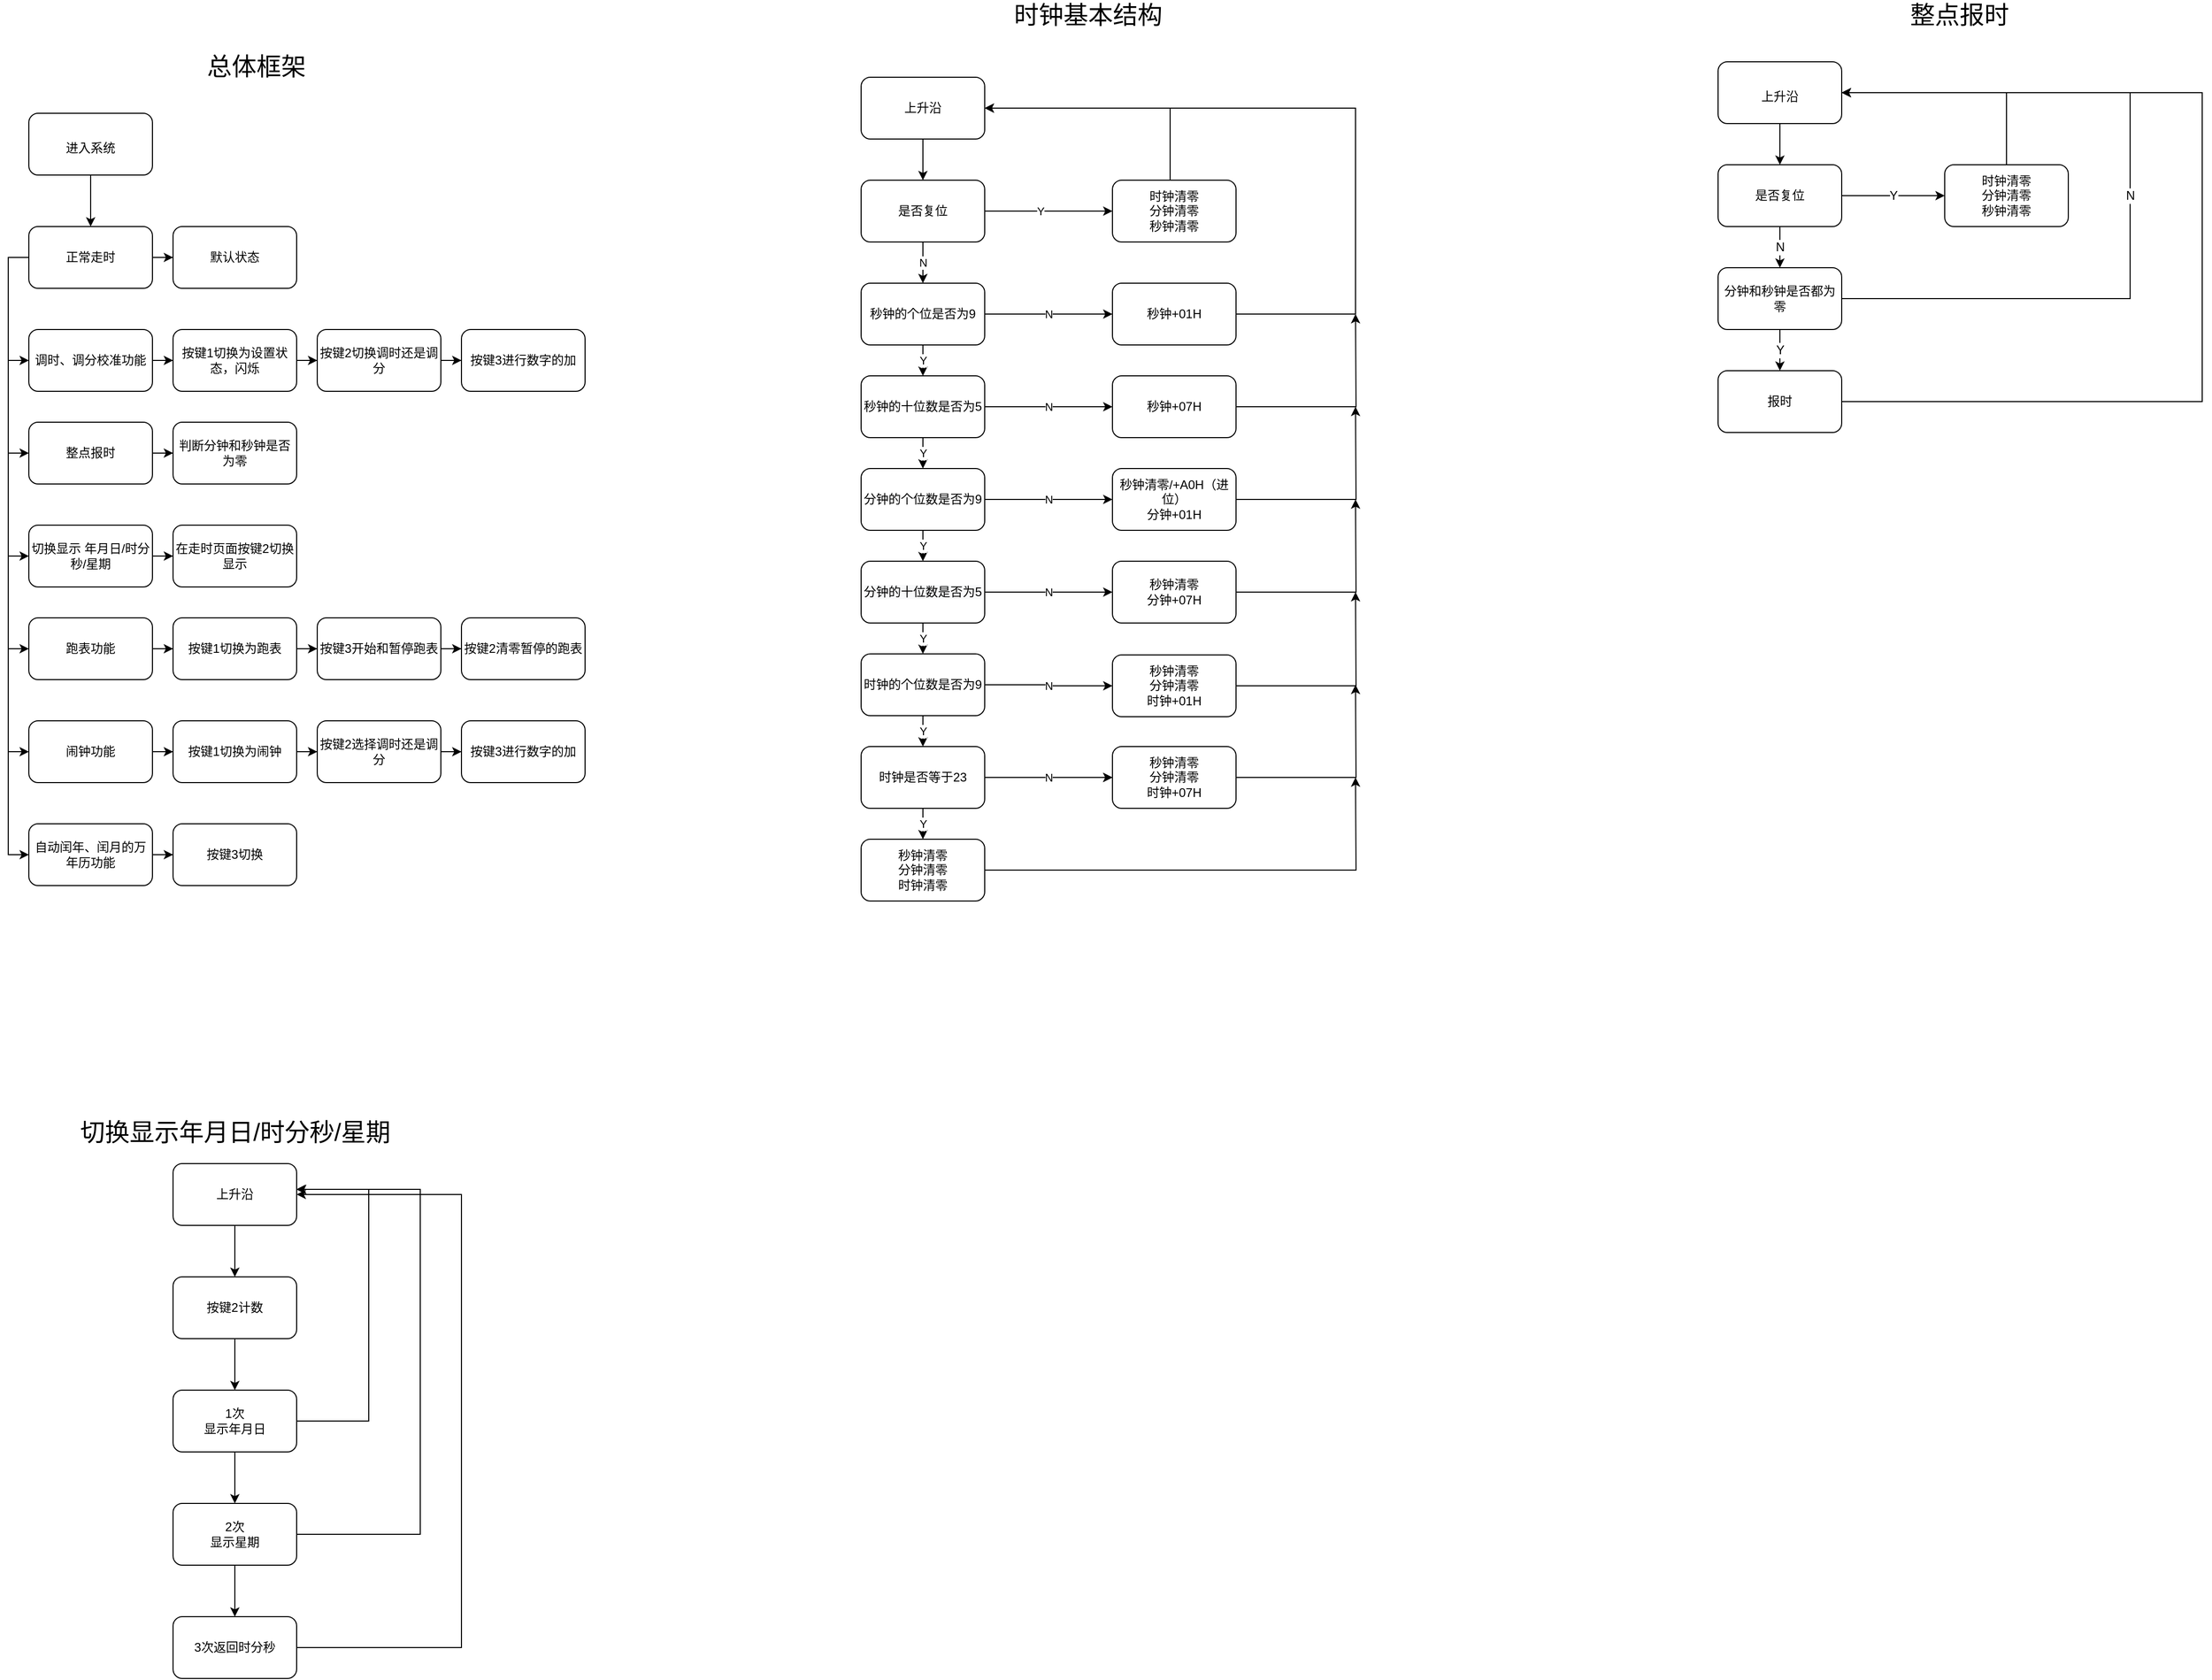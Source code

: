 <mxfile version="15.7.4" type="github">
  <diagram id="j-hfwfwADfFg2-2y4FFS" name="Page-1">
    <mxGraphModel dx="787" dy="786" grid="1" gridSize="10" guides="1" tooltips="1" connect="1" arrows="1" fold="1" page="1" pageScale="1" pageWidth="827" pageHeight="1169" math="0" shadow="0">
      <root>
        <mxCell id="0" />
        <mxCell id="1" parent="0" />
        <mxCell id="kllltfMufQYbzrhNUkab-3" style="edgeStyle=orthogonalEdgeStyle;rounded=0;orthogonalLoop=1;jettySize=auto;html=1;exitX=0.5;exitY=1;exitDx=0;exitDy=0;entryX=0.5;entryY=0;entryDx=0;entryDy=0;" parent="1" source="kllltfMufQYbzrhNUkab-1" target="kllltfMufQYbzrhNUkab-2" edge="1">
          <mxGeometry relative="1" as="geometry" />
        </mxCell>
        <mxCell id="kllltfMufQYbzrhNUkab-1" value="上升沿" style="rounded=1;whiteSpace=wrap;html=1;" parent="1" vertex="1">
          <mxGeometry x="1828" y="165" width="120" height="60" as="geometry" />
        </mxCell>
        <mxCell id="kllltfMufQYbzrhNUkab-5" value="N" style="edgeStyle=orthogonalEdgeStyle;rounded=0;orthogonalLoop=1;jettySize=auto;html=1;exitX=0.5;exitY=1;exitDx=0;exitDy=0;entryX=0.5;entryY=0;entryDx=0;entryDy=0;" parent="1" source="kllltfMufQYbzrhNUkab-2" target="kllltfMufQYbzrhNUkab-4" edge="1">
          <mxGeometry relative="1" as="geometry" />
        </mxCell>
        <mxCell id="kllltfMufQYbzrhNUkab-7" style="edgeStyle=orthogonalEdgeStyle;rounded=0;orthogonalLoop=1;jettySize=auto;html=1;exitX=1;exitY=0.5;exitDx=0;exitDy=0;entryX=0;entryY=0.5;entryDx=0;entryDy=0;" parent="1" source="kllltfMufQYbzrhNUkab-2" target="kllltfMufQYbzrhNUkab-6" edge="1">
          <mxGeometry relative="1" as="geometry" />
        </mxCell>
        <mxCell id="kllltfMufQYbzrhNUkab-8" value="Y" style="edgeLabel;html=1;align=center;verticalAlign=middle;resizable=0;points=[];" parent="kllltfMufQYbzrhNUkab-7" vertex="1" connectable="0">
          <mxGeometry x="-0.136" relative="1" as="geometry">
            <mxPoint as="offset" />
          </mxGeometry>
        </mxCell>
        <mxCell id="kllltfMufQYbzrhNUkab-2" value="是否复位" style="rounded=1;whiteSpace=wrap;html=1;" parent="1" vertex="1">
          <mxGeometry x="1828" y="265" width="120" height="60" as="geometry" />
        </mxCell>
        <mxCell id="kllltfMufQYbzrhNUkab-21" value="N" style="edgeStyle=orthogonalEdgeStyle;rounded=0;orthogonalLoop=1;jettySize=auto;html=1;" parent="1" source="kllltfMufQYbzrhNUkab-4" target="kllltfMufQYbzrhNUkab-20" edge="1">
          <mxGeometry relative="1" as="geometry" />
        </mxCell>
        <mxCell id="kllltfMufQYbzrhNUkab-24" value="Y" style="edgeStyle=orthogonalEdgeStyle;rounded=0;orthogonalLoop=1;jettySize=auto;html=1;" parent="1" source="kllltfMufQYbzrhNUkab-4" target="kllltfMufQYbzrhNUkab-10" edge="1">
          <mxGeometry relative="1" as="geometry" />
        </mxCell>
        <mxCell id="kllltfMufQYbzrhNUkab-4" value="秒钟的个位是否为9" style="rounded=1;whiteSpace=wrap;html=1;" parent="1" vertex="1">
          <mxGeometry x="1828" y="365" width="120" height="60" as="geometry" />
        </mxCell>
        <mxCell id="kllltfMufQYbzrhNUkab-9" style="edgeStyle=orthogonalEdgeStyle;rounded=0;orthogonalLoop=1;jettySize=auto;html=1;entryX=1;entryY=0.5;entryDx=0;entryDy=0;" parent="1" source="kllltfMufQYbzrhNUkab-6" target="kllltfMufQYbzrhNUkab-1" edge="1">
          <mxGeometry relative="1" as="geometry">
            <Array as="points">
              <mxPoint x="2128" y="195" />
            </Array>
          </mxGeometry>
        </mxCell>
        <mxCell id="kllltfMufQYbzrhNUkab-6" value="时钟清零&lt;br&gt;分钟清零&lt;br&gt;秒钟清零" style="rounded=1;whiteSpace=wrap;html=1;" parent="1" vertex="1">
          <mxGeometry x="2072" y="265" width="120" height="60" as="geometry" />
        </mxCell>
        <mxCell id="kllltfMufQYbzrhNUkab-25" value="Y" style="edgeStyle=orthogonalEdgeStyle;rounded=0;orthogonalLoop=1;jettySize=auto;html=1;" parent="1" source="kllltfMufQYbzrhNUkab-10" target="kllltfMufQYbzrhNUkab-17" edge="1">
          <mxGeometry relative="1" as="geometry" />
        </mxCell>
        <mxCell id="kllltfMufQYbzrhNUkab-26" value="N" style="edgeStyle=orthogonalEdgeStyle;rounded=0;orthogonalLoop=1;jettySize=auto;html=1;" parent="1" source="kllltfMufQYbzrhNUkab-10" target="kllltfMufQYbzrhNUkab-16" edge="1">
          <mxGeometry relative="1" as="geometry" />
        </mxCell>
        <mxCell id="kllltfMufQYbzrhNUkab-10" value="秒钟的十位数是否为5" style="rounded=1;whiteSpace=wrap;html=1;" parent="1" vertex="1">
          <mxGeometry x="1828" y="455" width="120" height="60" as="geometry" />
        </mxCell>
        <mxCell id="kllltfMufQYbzrhNUkab-45" style="edgeStyle=orthogonalEdgeStyle;rounded=0;orthogonalLoop=1;jettySize=auto;html=1;" parent="1" source="kllltfMufQYbzrhNUkab-16" edge="1">
          <mxGeometry relative="1" as="geometry">
            <mxPoint x="2308" y="395" as="targetPoint" />
          </mxGeometry>
        </mxCell>
        <mxCell id="kllltfMufQYbzrhNUkab-16" value="秒钟+07H" style="rounded=1;whiteSpace=wrap;html=1;" parent="1" vertex="1">
          <mxGeometry x="2072" y="455" width="120" height="60" as="geometry" />
        </mxCell>
        <mxCell id="kllltfMufQYbzrhNUkab-27" value="N" style="edgeStyle=orthogonalEdgeStyle;rounded=0;orthogonalLoop=1;jettySize=auto;html=1;" parent="1" source="kllltfMufQYbzrhNUkab-17" target="kllltfMufQYbzrhNUkab-23" edge="1">
          <mxGeometry relative="1" as="geometry" />
        </mxCell>
        <mxCell id="kllltfMufQYbzrhNUkab-28" value="Y" style="edgeStyle=orthogonalEdgeStyle;rounded=0;orthogonalLoop=1;jettySize=auto;html=1;" parent="1" source="kllltfMufQYbzrhNUkab-17" target="kllltfMufQYbzrhNUkab-22" edge="1">
          <mxGeometry relative="1" as="geometry" />
        </mxCell>
        <mxCell id="kllltfMufQYbzrhNUkab-17" value="分钟的个位数是否为9" style="rounded=1;whiteSpace=wrap;html=1;" parent="1" vertex="1">
          <mxGeometry x="1828" y="545" width="120" height="60" as="geometry" />
        </mxCell>
        <mxCell id="kllltfMufQYbzrhNUkab-44" style="edgeStyle=orthogonalEdgeStyle;rounded=0;orthogonalLoop=1;jettySize=auto;html=1;entryX=1;entryY=0.5;entryDx=0;entryDy=0;" parent="1" source="kllltfMufQYbzrhNUkab-20" target="kllltfMufQYbzrhNUkab-1" edge="1">
          <mxGeometry relative="1" as="geometry">
            <Array as="points">
              <mxPoint x="2308" y="395" />
              <mxPoint x="2308" y="195" />
            </Array>
          </mxGeometry>
        </mxCell>
        <mxCell id="kllltfMufQYbzrhNUkab-20" value="秒钟+01H" style="rounded=1;whiteSpace=wrap;html=1;" parent="1" vertex="1">
          <mxGeometry x="2072" y="365" width="120" height="60" as="geometry" />
        </mxCell>
        <mxCell id="kllltfMufQYbzrhNUkab-30" value="N" style="edgeStyle=orthogonalEdgeStyle;rounded=0;orthogonalLoop=1;jettySize=auto;html=1;" parent="1" source="kllltfMufQYbzrhNUkab-22" target="kllltfMufQYbzrhNUkab-29" edge="1">
          <mxGeometry relative="1" as="geometry" />
        </mxCell>
        <mxCell id="kllltfMufQYbzrhNUkab-34" value="Y" style="edgeStyle=orthogonalEdgeStyle;rounded=0;orthogonalLoop=1;jettySize=auto;html=1;" parent="1" source="kllltfMufQYbzrhNUkab-22" target="kllltfMufQYbzrhNUkab-32" edge="1">
          <mxGeometry relative="1" as="geometry" />
        </mxCell>
        <mxCell id="kllltfMufQYbzrhNUkab-22" value="&lt;span style=&quot;color: rgb(0 , 0 , 0) ; font-family: &amp;#34;helvetica&amp;#34; ; font-size: 12px ; font-style: normal ; font-weight: 400 ; letter-spacing: normal ; text-align: center ; text-indent: 0px ; text-transform: none ; word-spacing: 0px ; background-color: rgb(248 , 249 , 250) ; display: inline ; float: none&quot;&gt;分钟的十位数是否为5&lt;/span&gt;" style="rounded=1;whiteSpace=wrap;html=1;" parent="1" vertex="1">
          <mxGeometry x="1828" y="635" width="120" height="60" as="geometry" />
        </mxCell>
        <mxCell id="kllltfMufQYbzrhNUkab-46" style="edgeStyle=orthogonalEdgeStyle;rounded=0;orthogonalLoop=1;jettySize=auto;html=1;" parent="1" source="kllltfMufQYbzrhNUkab-23" edge="1">
          <mxGeometry relative="1" as="geometry">
            <mxPoint x="2308" y="485" as="targetPoint" />
          </mxGeometry>
        </mxCell>
        <mxCell id="kllltfMufQYbzrhNUkab-23" value="秒钟清零/+A0H（进位）&lt;br&gt;分钟+01H" style="rounded=1;whiteSpace=wrap;html=1;" parent="1" vertex="1">
          <mxGeometry x="2072" y="545" width="120" height="60" as="geometry" />
        </mxCell>
        <mxCell id="kllltfMufQYbzrhNUkab-47" style="edgeStyle=orthogonalEdgeStyle;rounded=0;orthogonalLoop=1;jettySize=auto;html=1;" parent="1" source="kllltfMufQYbzrhNUkab-29" edge="1">
          <mxGeometry relative="1" as="geometry">
            <mxPoint x="2308" y="575" as="targetPoint" />
          </mxGeometry>
        </mxCell>
        <mxCell id="kllltfMufQYbzrhNUkab-29" value="秒钟清零&lt;br&gt;分钟+07H" style="rounded=1;whiteSpace=wrap;html=1;" parent="1" vertex="1">
          <mxGeometry x="2072" y="635" width="120" height="60" as="geometry" />
        </mxCell>
        <mxCell id="kllltfMufQYbzrhNUkab-35" value="Y" style="edgeStyle=orthogonalEdgeStyle;rounded=0;orthogonalLoop=1;jettySize=auto;html=1;" parent="1" source="kllltfMufQYbzrhNUkab-32" target="kllltfMufQYbzrhNUkab-33" edge="1">
          <mxGeometry relative="1" as="geometry" />
        </mxCell>
        <mxCell id="kllltfMufQYbzrhNUkab-38" value="N" style="edgeStyle=orthogonalEdgeStyle;rounded=0;orthogonalLoop=1;jettySize=auto;html=1;" parent="1" source="kllltfMufQYbzrhNUkab-32" target="kllltfMufQYbzrhNUkab-36" edge="1">
          <mxGeometry relative="1" as="geometry" />
        </mxCell>
        <mxCell id="kllltfMufQYbzrhNUkab-32" value="&lt;span style=&quot;font-family: &amp;#34;helvetica&amp;#34;&quot;&gt;时钟的个位数是否为9&lt;/span&gt;" style="rounded=1;whiteSpace=wrap;html=1;" parent="1" vertex="1">
          <mxGeometry x="1828" y="725" width="120" height="60" as="geometry" />
        </mxCell>
        <mxCell id="kllltfMufQYbzrhNUkab-39" value="" style="edgeStyle=orthogonalEdgeStyle;rounded=0;orthogonalLoop=1;jettySize=auto;html=1;" parent="1" source="kllltfMufQYbzrhNUkab-33" target="kllltfMufQYbzrhNUkab-37" edge="1">
          <mxGeometry relative="1" as="geometry" />
        </mxCell>
        <mxCell id="kllltfMufQYbzrhNUkab-41" value="N" style="edgeStyle=orthogonalEdgeStyle;rounded=0;orthogonalLoop=1;jettySize=auto;html=1;" parent="1" source="kllltfMufQYbzrhNUkab-33" target="kllltfMufQYbzrhNUkab-37" edge="1">
          <mxGeometry relative="1" as="geometry" />
        </mxCell>
        <mxCell id="kllltfMufQYbzrhNUkab-43" value="Y" style="edgeStyle=orthogonalEdgeStyle;rounded=0;orthogonalLoop=1;jettySize=auto;html=1;" parent="1" source="kllltfMufQYbzrhNUkab-33" target="kllltfMufQYbzrhNUkab-42" edge="1">
          <mxGeometry relative="1" as="geometry" />
        </mxCell>
        <mxCell id="kllltfMufQYbzrhNUkab-33" value="&lt;span style=&quot;font-family: &amp;#34;helvetica&amp;#34;&quot;&gt;时钟是否等于23&lt;/span&gt;" style="rounded=1;whiteSpace=wrap;html=1;" parent="1" vertex="1">
          <mxGeometry x="1828" y="815" width="120" height="60" as="geometry" />
        </mxCell>
        <mxCell id="kllltfMufQYbzrhNUkab-48" style="edgeStyle=orthogonalEdgeStyle;rounded=0;orthogonalLoop=1;jettySize=auto;html=1;" parent="1" source="kllltfMufQYbzrhNUkab-36" edge="1">
          <mxGeometry relative="1" as="geometry">
            <mxPoint x="2308" y="665" as="targetPoint" />
          </mxGeometry>
        </mxCell>
        <mxCell id="kllltfMufQYbzrhNUkab-36" value="秒钟清零&lt;br&gt;分钟清零&lt;br&gt;时钟+01H" style="rounded=1;whiteSpace=wrap;html=1;" parent="1" vertex="1">
          <mxGeometry x="2072" y="726" width="120" height="60" as="geometry" />
        </mxCell>
        <mxCell id="kllltfMufQYbzrhNUkab-49" style="edgeStyle=orthogonalEdgeStyle;rounded=0;orthogonalLoop=1;jettySize=auto;html=1;" parent="1" source="kllltfMufQYbzrhNUkab-37" edge="1">
          <mxGeometry relative="1" as="geometry">
            <mxPoint x="2308" y="755" as="targetPoint" />
          </mxGeometry>
        </mxCell>
        <mxCell id="kllltfMufQYbzrhNUkab-37" value="&lt;span&gt;秒钟清零&lt;/span&gt;&lt;br&gt;&lt;span&gt;分钟清零&lt;/span&gt;&lt;br&gt;&lt;span&gt;时钟+07H&lt;/span&gt;" style="rounded=1;whiteSpace=wrap;html=1;" parent="1" vertex="1">
          <mxGeometry x="2072" y="815" width="120" height="60" as="geometry" />
        </mxCell>
        <mxCell id="kllltfMufQYbzrhNUkab-50" style="edgeStyle=orthogonalEdgeStyle;rounded=0;orthogonalLoop=1;jettySize=auto;html=1;" parent="1" source="kllltfMufQYbzrhNUkab-42" edge="1">
          <mxGeometry relative="1" as="geometry">
            <mxPoint x="2308" y="845" as="targetPoint" />
          </mxGeometry>
        </mxCell>
        <mxCell id="kllltfMufQYbzrhNUkab-42" value="&lt;span style=&quot;font-family: &amp;#34;helvetica&amp;#34;&quot;&gt;秒钟清零&lt;/span&gt;&lt;br style=&quot;font-family: &amp;#34;helvetica&amp;#34;&quot;&gt;&lt;span style=&quot;font-family: &amp;#34;helvetica&amp;#34;&quot;&gt;分钟清零&lt;br&gt;&lt;/span&gt;&lt;span style=&quot;font-family: &amp;#34;helvetica&amp;#34;&quot;&gt;时钟清零&lt;/span&gt;" style="rounded=1;whiteSpace=wrap;html=1;" parent="1" vertex="1">
          <mxGeometry x="1828" y="905" width="120" height="60" as="geometry" />
        </mxCell>
        <mxCell id="58QA114sEeceiY14fXUz-45" value="&lt;font style=&quot;font-size: 24px&quot;&gt;时钟基本结构&lt;/font&gt;" style="text;html=1;align=center;verticalAlign=middle;resizable=0;points=[];autosize=1;strokeColor=none;fillColor=none;" vertex="1" parent="1">
          <mxGeometry x="1968" y="95" width="160" height="20" as="geometry" />
        </mxCell>
        <mxCell id="58QA114sEeceiY14fXUz-48" value="总体框架" style="text;html=1;strokeColor=none;fillColor=none;align=center;verticalAlign=middle;whiteSpace=wrap;rounded=0;fontSize=24;" vertex="1" parent="1">
          <mxGeometry x="1131" y="140" width="220" height="30" as="geometry" />
        </mxCell>
        <mxCell id="58QA114sEeceiY14fXUz-52" value="" style="edgeStyle=orthogonalEdgeStyle;rounded=0;orthogonalLoop=1;jettySize=auto;html=1;fontSize=12;" edge="1" parent="1" source="58QA114sEeceiY14fXUz-49" target="58QA114sEeceiY14fXUz-50">
          <mxGeometry relative="1" as="geometry" />
        </mxCell>
        <mxCell id="58QA114sEeceiY14fXUz-49" value="&lt;font style=&quot;font-size: 12px&quot;&gt;进入系统&lt;/font&gt;" style="rounded=1;whiteSpace=wrap;html=1;fontSize=24;" vertex="1" parent="1">
          <mxGeometry x="1020" y="200" width="120" height="60" as="geometry" />
        </mxCell>
        <mxCell id="58QA114sEeceiY14fXUz-71" style="edgeStyle=orthogonalEdgeStyle;rounded=0;orthogonalLoop=1;jettySize=auto;html=1;exitX=0;exitY=0.5;exitDx=0;exitDy=0;entryX=0;entryY=0.5;entryDx=0;entryDy=0;fontSize=12;" edge="1" parent="1" source="58QA114sEeceiY14fXUz-50" target="58QA114sEeceiY14fXUz-53">
          <mxGeometry relative="1" as="geometry" />
        </mxCell>
        <mxCell id="58QA114sEeceiY14fXUz-72" style="edgeStyle=orthogonalEdgeStyle;rounded=0;orthogonalLoop=1;jettySize=auto;html=1;exitX=0;exitY=0.5;exitDx=0;exitDy=0;entryX=0;entryY=0.5;entryDx=0;entryDy=0;fontSize=12;" edge="1" parent="1" source="58QA114sEeceiY14fXUz-50" target="58QA114sEeceiY14fXUz-55">
          <mxGeometry relative="1" as="geometry" />
        </mxCell>
        <mxCell id="58QA114sEeceiY14fXUz-73" style="edgeStyle=orthogonalEdgeStyle;rounded=0;orthogonalLoop=1;jettySize=auto;html=1;exitX=0;exitY=0.5;exitDx=0;exitDy=0;entryX=0;entryY=0.5;entryDx=0;entryDy=0;fontSize=12;" edge="1" parent="1" source="58QA114sEeceiY14fXUz-50" target="58QA114sEeceiY14fXUz-58">
          <mxGeometry relative="1" as="geometry" />
        </mxCell>
        <mxCell id="58QA114sEeceiY14fXUz-74" style="edgeStyle=orthogonalEdgeStyle;rounded=0;orthogonalLoop=1;jettySize=auto;html=1;exitX=0;exitY=0.5;exitDx=0;exitDy=0;entryX=0;entryY=0.5;entryDx=0;entryDy=0;fontSize=12;" edge="1" parent="1" source="58QA114sEeceiY14fXUz-50" target="58QA114sEeceiY14fXUz-60">
          <mxGeometry relative="1" as="geometry" />
        </mxCell>
        <mxCell id="58QA114sEeceiY14fXUz-75" style="edgeStyle=orthogonalEdgeStyle;rounded=0;orthogonalLoop=1;jettySize=auto;html=1;exitX=0;exitY=0.5;exitDx=0;exitDy=0;entryX=0;entryY=0.5;entryDx=0;entryDy=0;fontSize=12;" edge="1" parent="1" source="58QA114sEeceiY14fXUz-50" target="58QA114sEeceiY14fXUz-57">
          <mxGeometry relative="1" as="geometry" />
        </mxCell>
        <mxCell id="58QA114sEeceiY14fXUz-76" style="edgeStyle=orthogonalEdgeStyle;rounded=0;orthogonalLoop=1;jettySize=auto;html=1;exitX=0;exitY=0.5;exitDx=0;exitDy=0;entryX=0;entryY=0.5;entryDx=0;entryDy=0;fontSize=12;" edge="1" parent="1" source="58QA114sEeceiY14fXUz-50" target="58QA114sEeceiY14fXUz-59">
          <mxGeometry relative="1" as="geometry" />
        </mxCell>
        <mxCell id="58QA114sEeceiY14fXUz-78" value="" style="edgeStyle=orthogonalEdgeStyle;rounded=0;orthogonalLoop=1;jettySize=auto;html=1;fontSize=12;" edge="1" parent="1" source="58QA114sEeceiY14fXUz-50" target="58QA114sEeceiY14fXUz-77">
          <mxGeometry relative="1" as="geometry" />
        </mxCell>
        <mxCell id="58QA114sEeceiY14fXUz-50" value="正常走时" style="rounded=1;whiteSpace=wrap;html=1;fontSize=12;" vertex="1" parent="1">
          <mxGeometry x="1020" y="310" width="120" height="60" as="geometry" />
        </mxCell>
        <mxCell id="58QA114sEeceiY14fXUz-80" value="" style="edgeStyle=orthogonalEdgeStyle;rounded=0;orthogonalLoop=1;jettySize=auto;html=1;fontSize=12;" edge="1" parent="1" source="58QA114sEeceiY14fXUz-53" target="58QA114sEeceiY14fXUz-79">
          <mxGeometry relative="1" as="geometry" />
        </mxCell>
        <mxCell id="58QA114sEeceiY14fXUz-53" value="调时、调分校准功能" style="rounded=1;whiteSpace=wrap;html=1;fontSize=12;" vertex="1" parent="1">
          <mxGeometry x="1020" y="410" width="120" height="60" as="geometry" />
        </mxCell>
        <mxCell id="58QA114sEeceiY14fXUz-87" value="" style="edgeStyle=orthogonalEdgeStyle;rounded=0;orthogonalLoop=1;jettySize=auto;html=1;fontSize=12;" edge="1" parent="1" source="58QA114sEeceiY14fXUz-55" target="58QA114sEeceiY14fXUz-86">
          <mxGeometry relative="1" as="geometry" />
        </mxCell>
        <mxCell id="58QA114sEeceiY14fXUz-55" value="整点报时" style="rounded=1;whiteSpace=wrap;html=1;fontSize=12;" vertex="1" parent="1">
          <mxGeometry x="1020" y="500" width="120" height="60" as="geometry" />
        </mxCell>
        <mxCell id="58QA114sEeceiY14fXUz-98" value="" style="edgeStyle=orthogonalEdgeStyle;rounded=0;orthogonalLoop=1;jettySize=auto;html=1;fontSize=12;" edge="1" parent="1" source="58QA114sEeceiY14fXUz-57" target="58QA114sEeceiY14fXUz-97">
          <mxGeometry relative="1" as="geometry" />
        </mxCell>
        <mxCell id="58QA114sEeceiY14fXUz-57" value="闹钟功能" style="rounded=1;whiteSpace=wrap;html=1;fontSize=12;" vertex="1" parent="1">
          <mxGeometry x="1020" y="790" width="120" height="60" as="geometry" />
        </mxCell>
        <mxCell id="58QA114sEeceiY14fXUz-90" value="" style="edgeStyle=orthogonalEdgeStyle;rounded=0;orthogonalLoop=1;jettySize=auto;html=1;fontSize=12;" edge="1" parent="1" source="58QA114sEeceiY14fXUz-58" target="58QA114sEeceiY14fXUz-89">
          <mxGeometry relative="1" as="geometry" />
        </mxCell>
        <mxCell id="58QA114sEeceiY14fXUz-58" value="切换显示 年月日/时分秒/星期" style="rounded=1;whiteSpace=wrap;html=1;fontSize=12;" vertex="1" parent="1">
          <mxGeometry x="1020" y="600" width="120" height="60" as="geometry" />
        </mxCell>
        <mxCell id="58QA114sEeceiY14fXUz-107" value="" style="edgeStyle=orthogonalEdgeStyle;rounded=0;orthogonalLoop=1;jettySize=auto;html=1;fontSize=12;" edge="1" parent="1" source="58QA114sEeceiY14fXUz-59" target="58QA114sEeceiY14fXUz-105">
          <mxGeometry relative="1" as="geometry" />
        </mxCell>
        <mxCell id="58QA114sEeceiY14fXUz-59" value="自动闰年、闰月的万年历功能" style="rounded=1;whiteSpace=wrap;html=1;fontSize=12;" vertex="1" parent="1">
          <mxGeometry x="1020" y="890" width="120" height="60" as="geometry" />
        </mxCell>
        <mxCell id="58QA114sEeceiY14fXUz-92" value="" style="edgeStyle=orthogonalEdgeStyle;rounded=0;orthogonalLoop=1;jettySize=auto;html=1;fontSize=12;" edge="1" parent="1" source="58QA114sEeceiY14fXUz-60" target="58QA114sEeceiY14fXUz-91">
          <mxGeometry relative="1" as="geometry" />
        </mxCell>
        <mxCell id="58QA114sEeceiY14fXUz-60" value="跑表功能" style="rounded=1;whiteSpace=wrap;html=1;fontSize=12;" vertex="1" parent="1">
          <mxGeometry x="1020" y="690" width="120" height="60" as="geometry" />
        </mxCell>
        <mxCell id="58QA114sEeceiY14fXUz-77" value="默认状态" style="rounded=1;whiteSpace=wrap;html=1;fontSize=12;" vertex="1" parent="1">
          <mxGeometry x="1160" y="310" width="120" height="60" as="geometry" />
        </mxCell>
        <mxCell id="58QA114sEeceiY14fXUz-82" value="" style="edgeStyle=orthogonalEdgeStyle;rounded=0;orthogonalLoop=1;jettySize=auto;html=1;fontSize=12;" edge="1" parent="1" source="58QA114sEeceiY14fXUz-79" target="58QA114sEeceiY14fXUz-81">
          <mxGeometry relative="1" as="geometry" />
        </mxCell>
        <mxCell id="58QA114sEeceiY14fXUz-79" value="按键1切换为设置状态，闪烁" style="rounded=1;whiteSpace=wrap;html=1;fontSize=12;" vertex="1" parent="1">
          <mxGeometry x="1160" y="410" width="120" height="60" as="geometry" />
        </mxCell>
        <mxCell id="58QA114sEeceiY14fXUz-85" value="" style="edgeStyle=orthogonalEdgeStyle;rounded=0;orthogonalLoop=1;jettySize=auto;html=1;fontSize=12;" edge="1" parent="1" source="58QA114sEeceiY14fXUz-81" target="58QA114sEeceiY14fXUz-84">
          <mxGeometry relative="1" as="geometry" />
        </mxCell>
        <mxCell id="58QA114sEeceiY14fXUz-81" value="按键2切换调时还是调分" style="rounded=1;whiteSpace=wrap;html=1;fontSize=12;" vertex="1" parent="1">
          <mxGeometry x="1300" y="410" width="120" height="60" as="geometry" />
        </mxCell>
        <mxCell id="58QA114sEeceiY14fXUz-84" value="按键3进行数字的加" style="rounded=1;whiteSpace=wrap;html=1;fontSize=12;" vertex="1" parent="1">
          <mxGeometry x="1440" y="410" width="120" height="60" as="geometry" />
        </mxCell>
        <mxCell id="58QA114sEeceiY14fXUz-86" value="判断分钟和秒钟是否为零" style="rounded=1;whiteSpace=wrap;html=1;fontSize=12;" vertex="1" parent="1">
          <mxGeometry x="1160" y="500" width="120" height="60" as="geometry" />
        </mxCell>
        <mxCell id="58QA114sEeceiY14fXUz-89" value="在走时页面按键2切换显示" style="rounded=1;whiteSpace=wrap;html=1;fontSize=12;" vertex="1" parent="1">
          <mxGeometry x="1160" y="600" width="120" height="60" as="geometry" />
        </mxCell>
        <mxCell id="58QA114sEeceiY14fXUz-94" value="" style="edgeStyle=orthogonalEdgeStyle;rounded=0;orthogonalLoop=1;jettySize=auto;html=1;fontSize=12;" edge="1" parent="1" source="58QA114sEeceiY14fXUz-91" target="58QA114sEeceiY14fXUz-93">
          <mxGeometry relative="1" as="geometry" />
        </mxCell>
        <mxCell id="58QA114sEeceiY14fXUz-91" value="按键1切换为跑表" style="rounded=1;whiteSpace=wrap;html=1;fontSize=12;" vertex="1" parent="1">
          <mxGeometry x="1160" y="690" width="120" height="60" as="geometry" />
        </mxCell>
        <mxCell id="58QA114sEeceiY14fXUz-96" value="" style="edgeStyle=orthogonalEdgeStyle;rounded=0;orthogonalLoop=1;jettySize=auto;html=1;fontSize=12;" edge="1" parent="1" source="58QA114sEeceiY14fXUz-93" target="58QA114sEeceiY14fXUz-95">
          <mxGeometry relative="1" as="geometry" />
        </mxCell>
        <mxCell id="58QA114sEeceiY14fXUz-93" value="按键3开始和暂停跑表" style="rounded=1;whiteSpace=wrap;html=1;fontSize=12;" vertex="1" parent="1">
          <mxGeometry x="1300" y="690" width="120" height="60" as="geometry" />
        </mxCell>
        <mxCell id="58QA114sEeceiY14fXUz-95" value="按键2清零暂停的跑表" style="rounded=1;whiteSpace=wrap;html=1;fontSize=12;" vertex="1" parent="1">
          <mxGeometry x="1440" y="690" width="120" height="60" as="geometry" />
        </mxCell>
        <mxCell id="58QA114sEeceiY14fXUz-102" value="" style="edgeStyle=orthogonalEdgeStyle;rounded=0;orthogonalLoop=1;jettySize=auto;html=1;fontSize=12;" edge="1" parent="1" source="58QA114sEeceiY14fXUz-97" target="58QA114sEeceiY14fXUz-101">
          <mxGeometry relative="1" as="geometry" />
        </mxCell>
        <mxCell id="58QA114sEeceiY14fXUz-97" value="按键1切换为闹钟" style="rounded=1;whiteSpace=wrap;html=1;fontSize=12;" vertex="1" parent="1">
          <mxGeometry x="1160" y="790" width="120" height="60" as="geometry" />
        </mxCell>
        <mxCell id="58QA114sEeceiY14fXUz-104" value="" style="edgeStyle=orthogonalEdgeStyle;rounded=0;orthogonalLoop=1;jettySize=auto;html=1;fontSize=12;" edge="1" parent="1" source="58QA114sEeceiY14fXUz-101" target="58QA114sEeceiY14fXUz-103">
          <mxGeometry relative="1" as="geometry" />
        </mxCell>
        <mxCell id="58QA114sEeceiY14fXUz-101" value="按键2选择调时还是调分" style="rounded=1;whiteSpace=wrap;html=1;fontSize=12;" vertex="1" parent="1">
          <mxGeometry x="1300" y="790" width="120" height="60" as="geometry" />
        </mxCell>
        <mxCell id="58QA114sEeceiY14fXUz-103" value="按键3进行数字的加" style="rounded=1;whiteSpace=wrap;html=1;fontSize=12;" vertex="1" parent="1">
          <mxGeometry x="1440" y="790" width="120" height="60" as="geometry" />
        </mxCell>
        <mxCell id="58QA114sEeceiY14fXUz-105" value="按键3切换" style="rounded=1;whiteSpace=wrap;html=1;fontSize=12;" vertex="1" parent="1">
          <mxGeometry x="1160" y="890" width="120" height="60" as="geometry" />
        </mxCell>
        <mxCell id="58QA114sEeceiY14fXUz-108" value="&lt;font style=&quot;font-size: 24px&quot;&gt;整点报时&lt;/font&gt;" style="text;html=1;align=center;verticalAlign=middle;resizable=0;points=[];autosize=1;strokeColor=none;fillColor=none;fontSize=12;" vertex="1" parent="1">
          <mxGeometry x="2839" y="95" width="110" height="20" as="geometry" />
        </mxCell>
        <mxCell id="58QA114sEeceiY14fXUz-111" value="" style="edgeStyle=orthogonalEdgeStyle;rounded=0;orthogonalLoop=1;jettySize=auto;html=1;fontSize=12;" edge="1" parent="1" source="58QA114sEeceiY14fXUz-109" target="58QA114sEeceiY14fXUz-110">
          <mxGeometry relative="1" as="geometry" />
        </mxCell>
        <mxCell id="58QA114sEeceiY14fXUz-109" value="&lt;span style=&quot;font-size: 12px&quot;&gt;上升沿&lt;/span&gt;" style="rounded=1;whiteSpace=wrap;html=1;fontSize=24;" vertex="1" parent="1">
          <mxGeometry x="2660" y="150" width="120" height="60" as="geometry" />
        </mxCell>
        <mxCell id="58QA114sEeceiY14fXUz-113" value="Y" style="edgeStyle=orthogonalEdgeStyle;rounded=0;orthogonalLoop=1;jettySize=auto;html=1;fontSize=12;" edge="1" parent="1" source="58QA114sEeceiY14fXUz-110" target="58QA114sEeceiY14fXUz-112">
          <mxGeometry relative="1" as="geometry" />
        </mxCell>
        <mxCell id="58QA114sEeceiY14fXUz-117" value="N" style="edgeStyle=orthogonalEdgeStyle;rounded=0;orthogonalLoop=1;jettySize=auto;html=1;fontSize=12;" edge="1" parent="1" source="58QA114sEeceiY14fXUz-110" target="58QA114sEeceiY14fXUz-116">
          <mxGeometry relative="1" as="geometry" />
        </mxCell>
        <mxCell id="58QA114sEeceiY14fXUz-110" value="是否复位" style="rounded=1;whiteSpace=wrap;html=1;fontSize=12;" vertex="1" parent="1">
          <mxGeometry x="2660" y="250" width="120" height="60" as="geometry" />
        </mxCell>
        <mxCell id="58QA114sEeceiY14fXUz-114" style="edgeStyle=orthogonalEdgeStyle;rounded=0;orthogonalLoop=1;jettySize=auto;html=1;exitX=0.5;exitY=0;exitDx=0;exitDy=0;entryX=1;entryY=0.5;entryDx=0;entryDy=0;fontSize=12;" edge="1" parent="1" source="58QA114sEeceiY14fXUz-112" target="58QA114sEeceiY14fXUz-109">
          <mxGeometry relative="1" as="geometry" />
        </mxCell>
        <mxCell id="58QA114sEeceiY14fXUz-112" value="时钟清零&lt;br&gt;分钟清零&lt;br&gt;秒钟清零" style="rounded=1;whiteSpace=wrap;html=1;fontSize=12;" vertex="1" parent="1">
          <mxGeometry x="2880" y="250" width="120" height="60" as="geometry" />
        </mxCell>
        <mxCell id="58QA114sEeceiY14fXUz-119" value="Y" style="edgeStyle=orthogonalEdgeStyle;rounded=0;orthogonalLoop=1;jettySize=auto;html=1;fontSize=12;" edge="1" parent="1" source="58QA114sEeceiY14fXUz-116" target="58QA114sEeceiY14fXUz-118">
          <mxGeometry relative="1" as="geometry" />
        </mxCell>
        <mxCell id="58QA114sEeceiY14fXUz-121" value="N" style="edgeStyle=orthogonalEdgeStyle;rounded=0;orthogonalLoop=1;jettySize=auto;html=1;exitX=1;exitY=0.5;exitDx=0;exitDy=0;entryX=1;entryY=0.5;entryDx=0;entryDy=0;fontSize=12;" edge="1" parent="1" source="58QA114sEeceiY14fXUz-116" target="58QA114sEeceiY14fXUz-109">
          <mxGeometry relative="1" as="geometry">
            <Array as="points">
              <mxPoint x="3060" y="380" />
              <mxPoint x="3060" y="180" />
            </Array>
          </mxGeometry>
        </mxCell>
        <mxCell id="58QA114sEeceiY14fXUz-116" value="分钟和秒钟是否都为零" style="rounded=1;whiteSpace=wrap;html=1;fontSize=12;" vertex="1" parent="1">
          <mxGeometry x="2660" y="350" width="120" height="60" as="geometry" />
        </mxCell>
        <mxCell id="58QA114sEeceiY14fXUz-120" style="edgeStyle=orthogonalEdgeStyle;rounded=0;orthogonalLoop=1;jettySize=auto;html=1;exitX=1;exitY=0.5;exitDx=0;exitDy=0;entryX=1;entryY=0.5;entryDx=0;entryDy=0;fontSize=12;" edge="1" parent="1" source="58QA114sEeceiY14fXUz-118" target="58QA114sEeceiY14fXUz-109">
          <mxGeometry relative="1" as="geometry">
            <Array as="points">
              <mxPoint x="3130" y="480" />
              <mxPoint x="3130" y="180" />
            </Array>
          </mxGeometry>
        </mxCell>
        <mxCell id="58QA114sEeceiY14fXUz-118" value="报时" style="rounded=1;whiteSpace=wrap;html=1;fontSize=12;" vertex="1" parent="1">
          <mxGeometry x="2660" y="450" width="120" height="60" as="geometry" />
        </mxCell>
        <mxCell id="58QA114sEeceiY14fXUz-125" value="" style="edgeStyle=orthogonalEdgeStyle;rounded=0;orthogonalLoop=1;jettySize=auto;html=1;fontSize=24;" edge="1" parent="1" source="58QA114sEeceiY14fXUz-122" target="58QA114sEeceiY14fXUz-124">
          <mxGeometry relative="1" as="geometry" />
        </mxCell>
        <mxCell id="58QA114sEeceiY14fXUz-122" value="上升沿" style="rounded=1;whiteSpace=wrap;html=1;fontSize=12;" vertex="1" parent="1">
          <mxGeometry x="1160" y="1220" width="120" height="60" as="geometry" />
        </mxCell>
        <mxCell id="58QA114sEeceiY14fXUz-123" value="&lt;font style=&quot;font-size: 24px&quot;&gt;切换显示年月日/时分秒/星期&lt;/font&gt;" style="text;html=1;align=center;verticalAlign=middle;resizable=0;points=[];autosize=1;strokeColor=none;fillColor=none;fontSize=12;" vertex="1" parent="1">
          <mxGeometry x="1060" y="1180" width="320" height="20" as="geometry" />
        </mxCell>
        <mxCell id="58QA114sEeceiY14fXUz-127" value="" style="edgeStyle=orthogonalEdgeStyle;rounded=0;orthogonalLoop=1;jettySize=auto;html=1;fontSize=24;" edge="1" parent="1" source="58QA114sEeceiY14fXUz-124" target="58QA114sEeceiY14fXUz-126">
          <mxGeometry relative="1" as="geometry" />
        </mxCell>
        <mxCell id="58QA114sEeceiY14fXUz-124" value="按键2计数" style="rounded=1;whiteSpace=wrap;html=1;fontSize=12;" vertex="1" parent="1">
          <mxGeometry x="1160" y="1330" width="120" height="60" as="geometry" />
        </mxCell>
        <mxCell id="58QA114sEeceiY14fXUz-131" value="" style="edgeStyle=orthogonalEdgeStyle;rounded=0;orthogonalLoop=1;jettySize=auto;html=1;fontSize=24;" edge="1" parent="1" source="58QA114sEeceiY14fXUz-126" target="58QA114sEeceiY14fXUz-128">
          <mxGeometry relative="1" as="geometry" />
        </mxCell>
        <mxCell id="58QA114sEeceiY14fXUz-134" style="edgeStyle=orthogonalEdgeStyle;rounded=0;orthogonalLoop=1;jettySize=auto;html=1;exitX=1;exitY=0.5;exitDx=0;exitDy=0;entryX=0.996;entryY=0.417;entryDx=0;entryDy=0;entryPerimeter=0;fontSize=24;" edge="1" parent="1" source="58QA114sEeceiY14fXUz-126" target="58QA114sEeceiY14fXUz-122">
          <mxGeometry relative="1" as="geometry">
            <Array as="points">
              <mxPoint x="1350" y="1470" />
              <mxPoint x="1350" y="1245" />
            </Array>
          </mxGeometry>
        </mxCell>
        <mxCell id="58QA114sEeceiY14fXUz-126" value="1次&lt;br&gt;显示年月日" style="rounded=1;whiteSpace=wrap;html=1;fontSize=12;" vertex="1" parent="1">
          <mxGeometry x="1160" y="1440" width="120" height="60" as="geometry" />
        </mxCell>
        <mxCell id="58QA114sEeceiY14fXUz-130" value="" style="edgeStyle=orthogonalEdgeStyle;rounded=0;orthogonalLoop=1;jettySize=auto;html=1;fontSize=24;" edge="1" parent="1" source="58QA114sEeceiY14fXUz-128" target="58QA114sEeceiY14fXUz-129">
          <mxGeometry relative="1" as="geometry" />
        </mxCell>
        <mxCell id="58QA114sEeceiY14fXUz-136" style="edgeStyle=orthogonalEdgeStyle;rounded=0;orthogonalLoop=1;jettySize=auto;html=1;exitX=1;exitY=0.5;exitDx=0;exitDy=0;entryX=1.003;entryY=0.417;entryDx=0;entryDy=0;entryPerimeter=0;fontSize=24;" edge="1" parent="1" source="58QA114sEeceiY14fXUz-128" target="58QA114sEeceiY14fXUz-122">
          <mxGeometry relative="1" as="geometry">
            <Array as="points">
              <mxPoint x="1400" y="1580" />
              <mxPoint x="1400" y="1245" />
            </Array>
          </mxGeometry>
        </mxCell>
        <mxCell id="58QA114sEeceiY14fXUz-128" value="2次&lt;br&gt;显示星期" style="rounded=1;whiteSpace=wrap;html=1;fontSize=12;" vertex="1" parent="1">
          <mxGeometry x="1160" y="1550" width="120" height="60" as="geometry" />
        </mxCell>
        <mxCell id="58QA114sEeceiY14fXUz-137" style="edgeStyle=orthogonalEdgeStyle;rounded=0;orthogonalLoop=1;jettySize=auto;html=1;exitX=1;exitY=0.5;exitDx=0;exitDy=0;entryX=1;entryY=0.5;entryDx=0;entryDy=0;fontSize=24;" edge="1" parent="1" source="58QA114sEeceiY14fXUz-129" target="58QA114sEeceiY14fXUz-122">
          <mxGeometry relative="1" as="geometry">
            <Array as="points">
              <mxPoint x="1440" y="1690" />
              <mxPoint x="1440" y="1250" />
            </Array>
          </mxGeometry>
        </mxCell>
        <mxCell id="58QA114sEeceiY14fXUz-129" value="3次返回时分秒" style="rounded=1;whiteSpace=wrap;html=1;fontSize=12;" vertex="1" parent="1">
          <mxGeometry x="1160" y="1660" width="120" height="60" as="geometry" />
        </mxCell>
      </root>
    </mxGraphModel>
  </diagram>
</mxfile>

